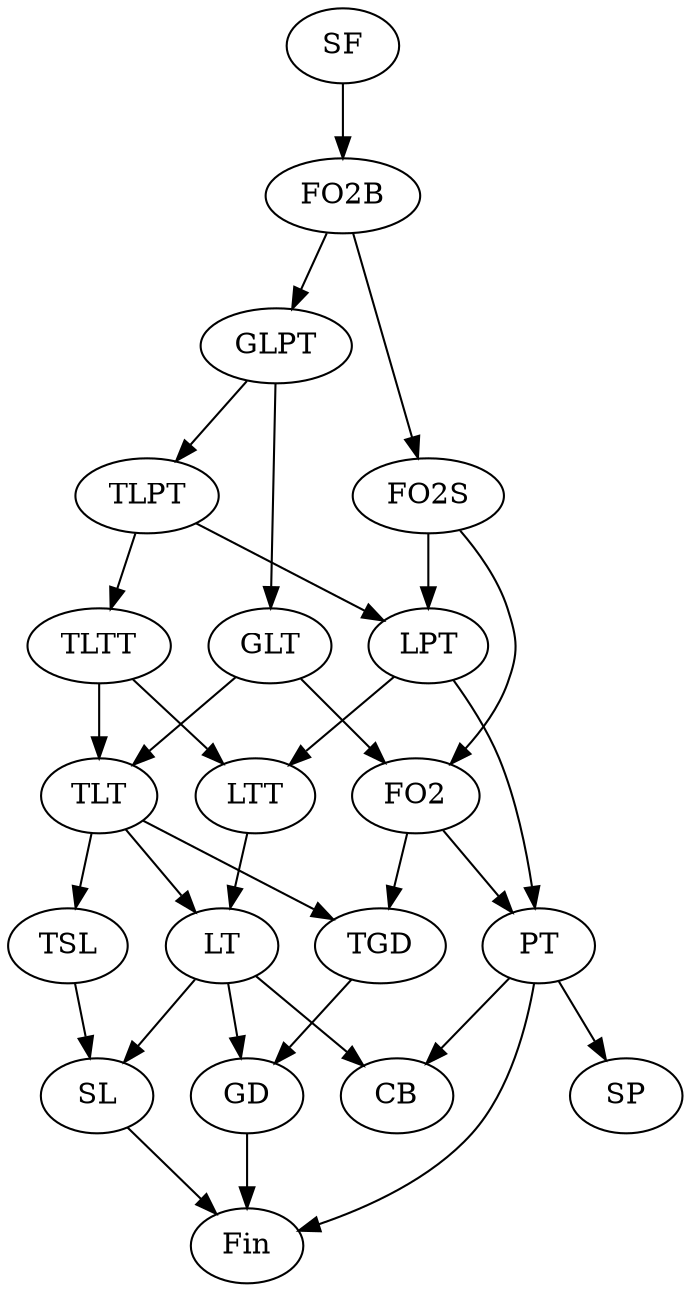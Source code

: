 digraph subreg {
SF -> FO2B;
FO2B -> FO2S;
FO2S -> FO2;
FO2 -> PT;
PT -> SP;
LTT -> LT;
LT -> SL;
TLTT -> LTT;
TLTT -> TLT;
TLT -> LT;
TLT -> TSL;
TSL -> SL;
FO2B -> GLPT;
GLPT -> GLT;
GLT -> TLT;
GLT -> FO2;
FO2S -> LPT;
LPT -> LTT;
LPT -> PT;
GLPT -> TLPT;
TLPT -> TLTT;
TLPT -> LPT;
TLT -> TGD;
FO2 -> TGD;
LT -> GD;
TGD -> GD;
SL -> Fin;
GD -> Fin;
PT -> CB;
PT -> Fin;
LT -> CB;
}
